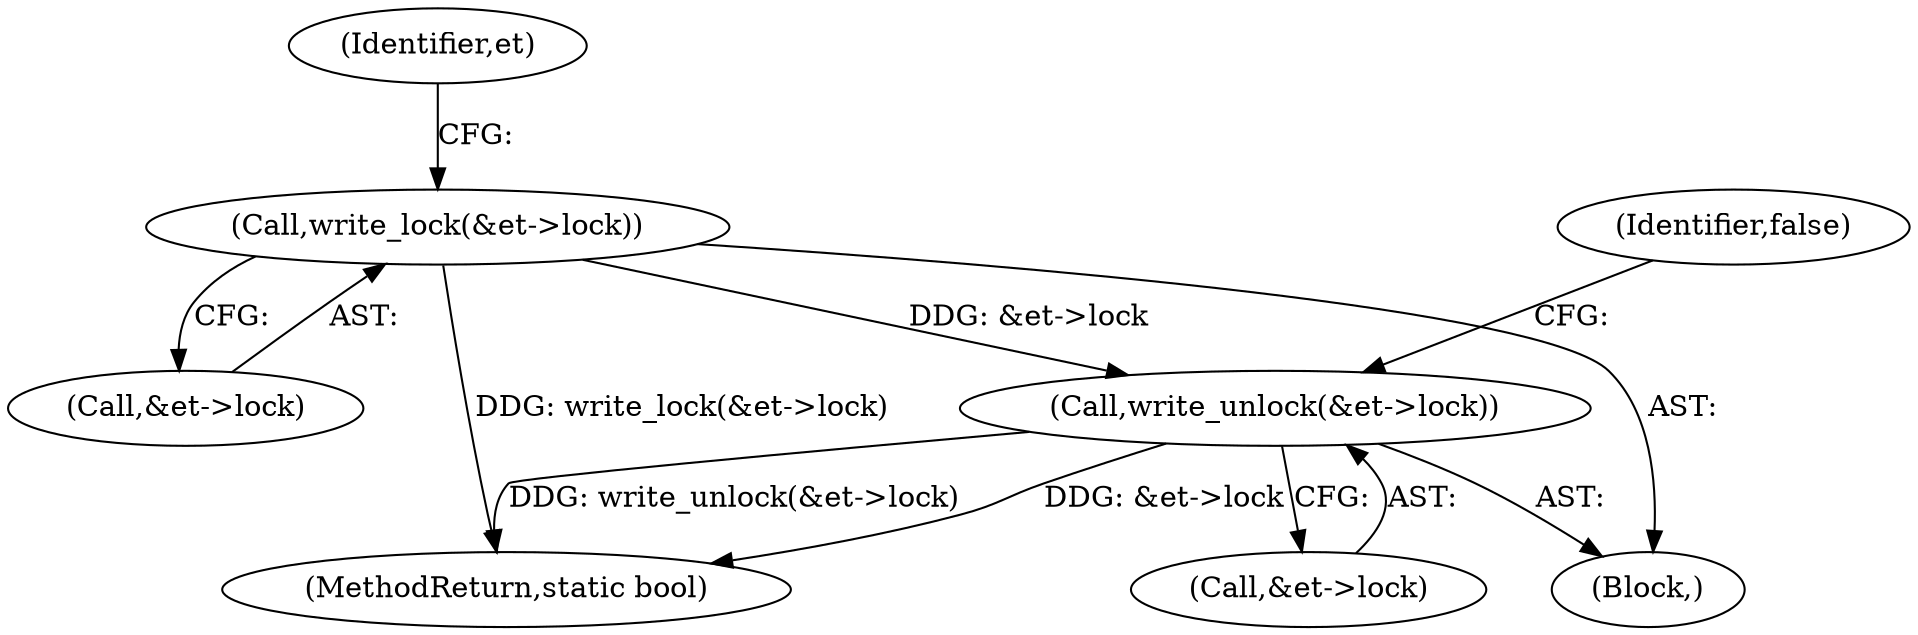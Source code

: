 digraph "0_linux_dad48e73127ba10279ea33e6dbc8d3905c4d31c0@API" {
"1000194" [label="(Call,write_unlock(&et->lock))"];
"1000152" [label="(Call,write_lock(&et->lock))"];
"1000104" [label="(Block,)"];
"1000200" [label="(Identifier,false)"];
"1000201" [label="(MethodReturn,static bool)"];
"1000195" [label="(Call,&et->lock)"];
"1000194" [label="(Call,write_unlock(&et->lock))"];
"1000161" [label="(Identifier,et)"];
"1000152" [label="(Call,write_lock(&et->lock))"];
"1000153" [label="(Call,&et->lock)"];
"1000194" -> "1000104"  [label="AST: "];
"1000194" -> "1000195"  [label="CFG: "];
"1000195" -> "1000194"  [label="AST: "];
"1000200" -> "1000194"  [label="CFG: "];
"1000194" -> "1000201"  [label="DDG: write_unlock(&et->lock)"];
"1000194" -> "1000201"  [label="DDG: &et->lock"];
"1000152" -> "1000194"  [label="DDG: &et->lock"];
"1000152" -> "1000104"  [label="AST: "];
"1000152" -> "1000153"  [label="CFG: "];
"1000153" -> "1000152"  [label="AST: "];
"1000161" -> "1000152"  [label="CFG: "];
"1000152" -> "1000201"  [label="DDG: write_lock(&et->lock)"];
}
